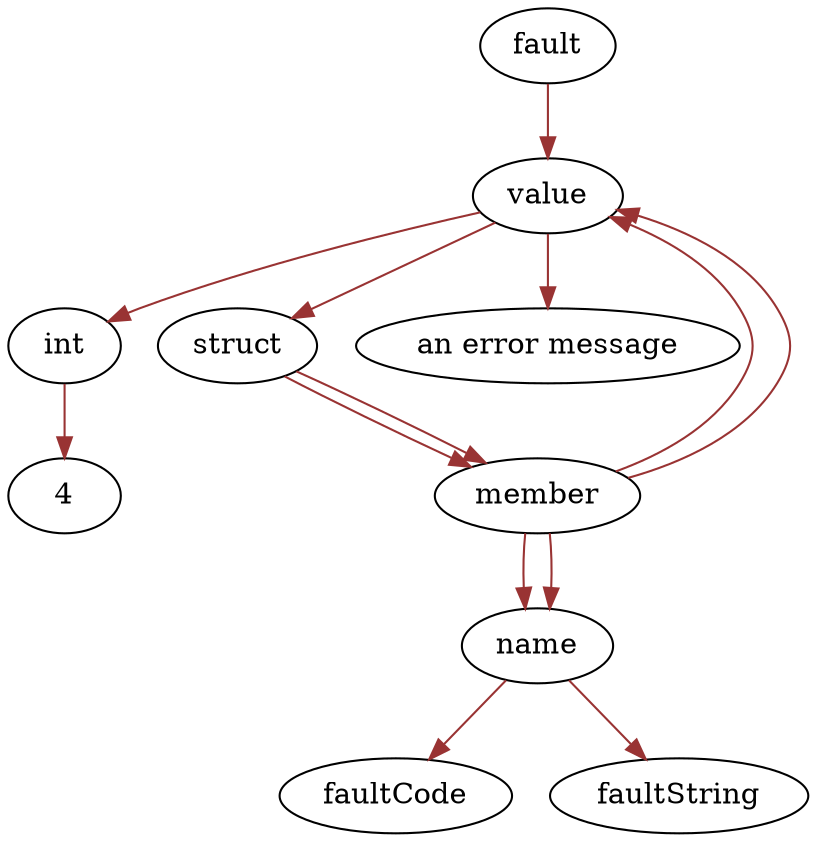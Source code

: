 digraph sample {
	edge [color = "#993333", arrowtail = odot];
	"fault" -> "value";
	"value" -> "struct";
	"struct" -> "member";
	"struct" -> "member";
	"member" -> "name";
	"member" -> "value";
	"member" -> "name";
	"member" -> "value";
	"name" -> "faultCode";
	"value" -> "int";
	"name" -> "faultString";
	"value" -> "an error message";
	"int" -> "4";
}
